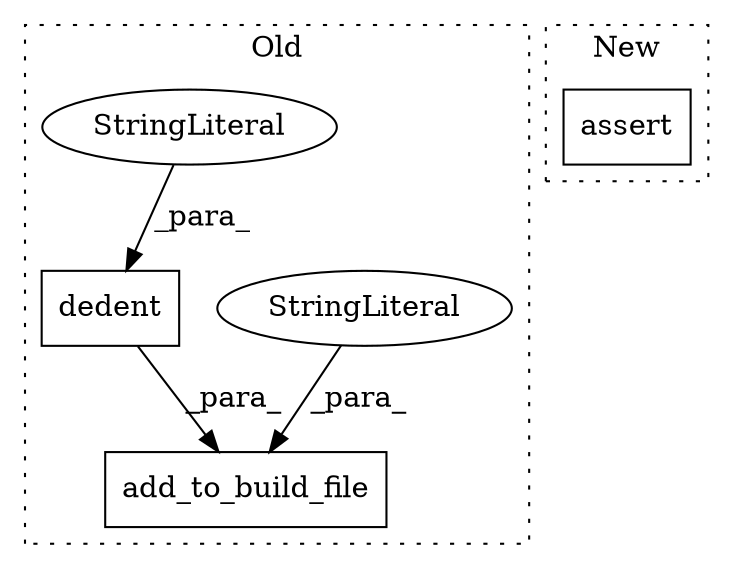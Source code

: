 digraph G {
subgraph cluster0 {
1 [label="add_to_build_file" a="32" s="7367,7470" l="18,1" shape="box"];
3 [label="StringLiteral" a="45" s="7385" l="35" shape="ellipse"];
4 [label="dedent" a="32" s="7421,7469" l="7,1" shape="box"];
5 [label="StringLiteral" a="45" s="7428" l="41" shape="ellipse"];
label = "Old";
style="dotted";
}
subgraph cluster1 {
2 [label="assert" a="32" s="6016,6046" l="12,1" shape="box"];
label = "New";
style="dotted";
}
3 -> 1 [label="_para_"];
4 -> 1 [label="_para_"];
5 -> 4 [label="_para_"];
}